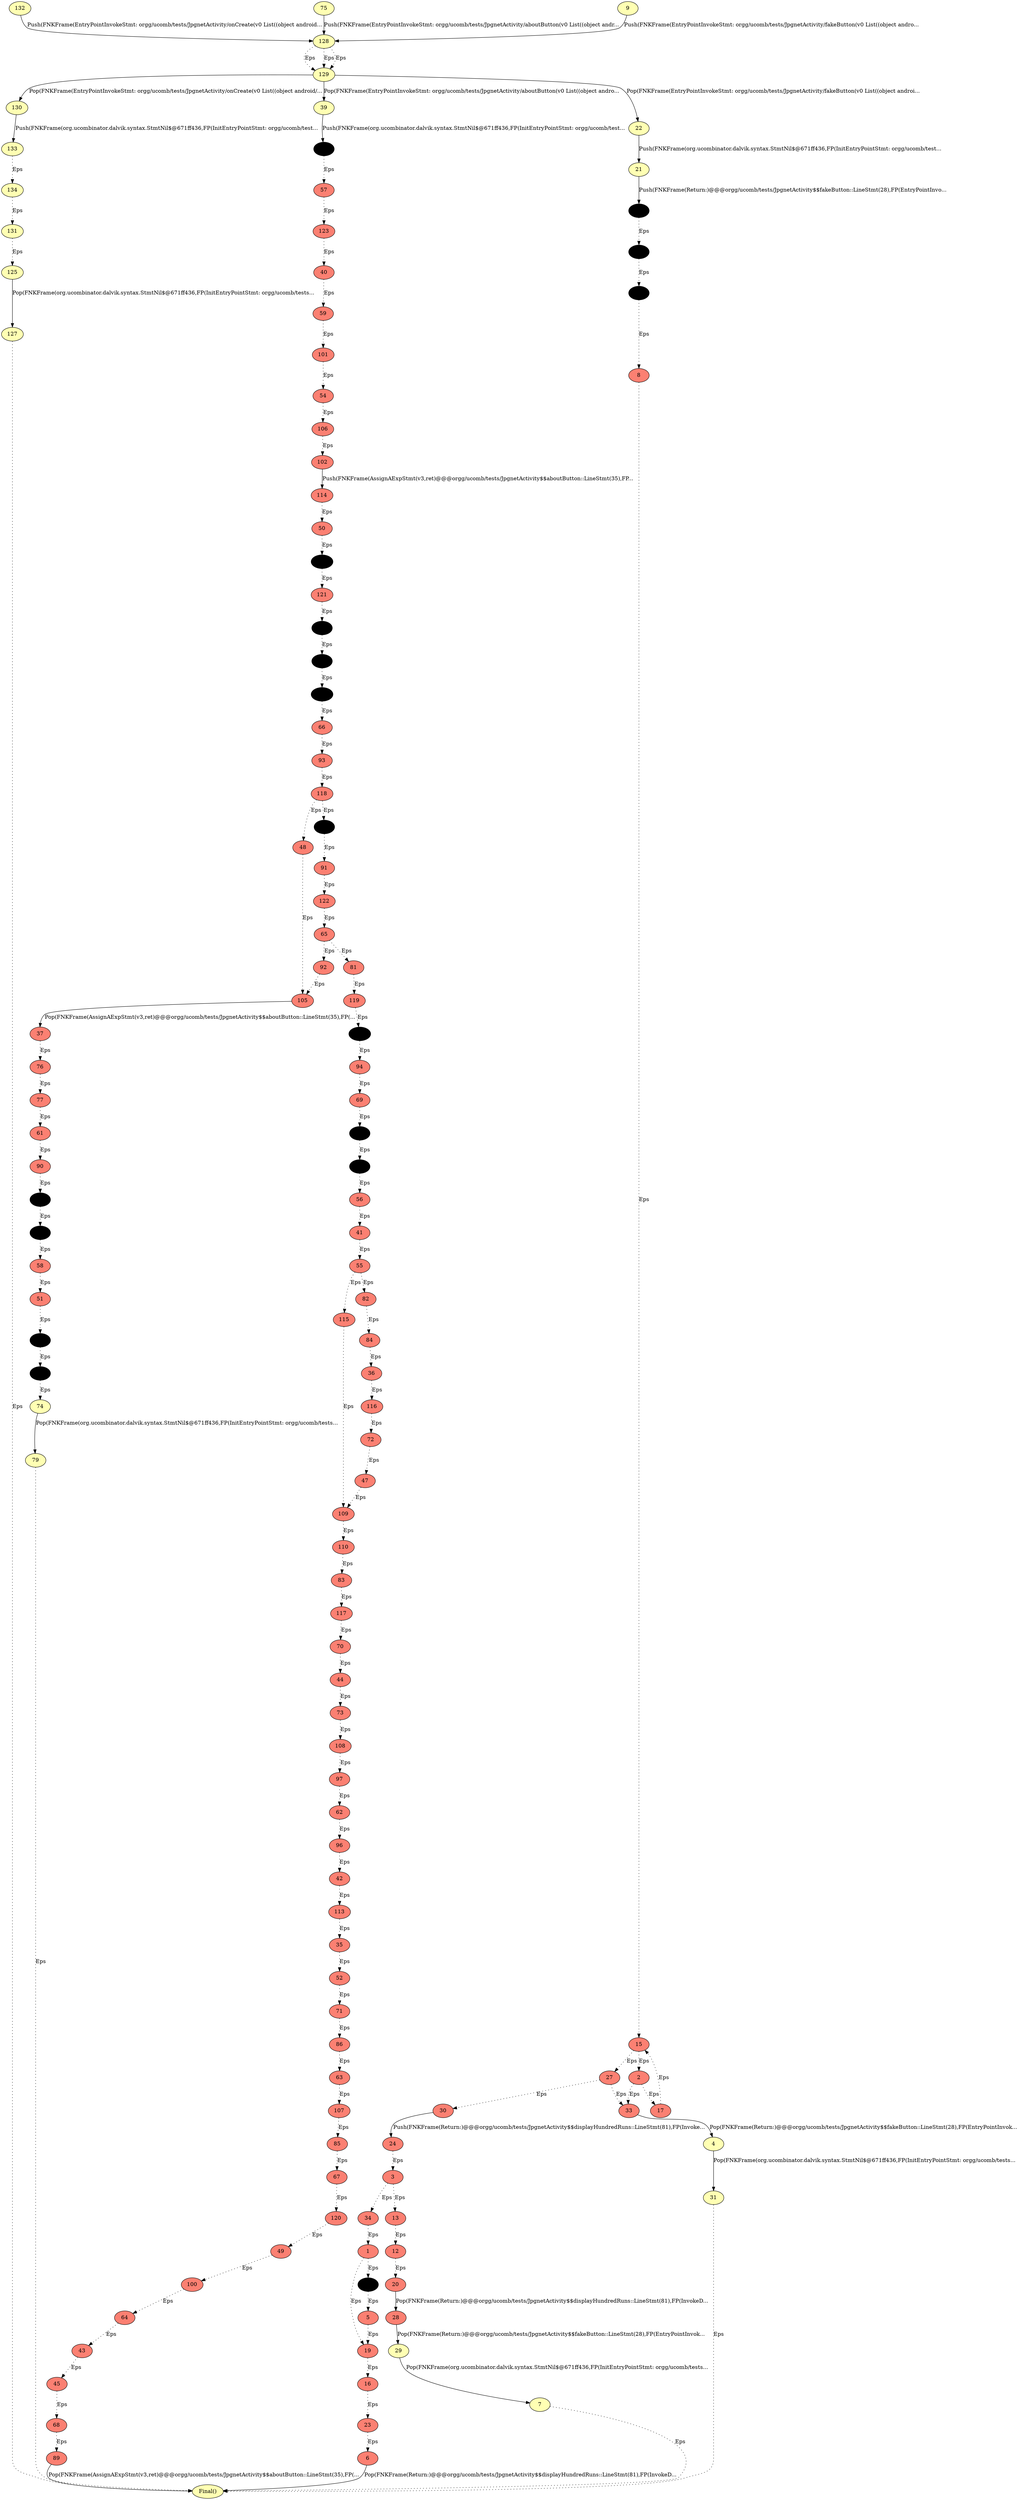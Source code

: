 digraph BST {
 
 "131" [style=filled, fillcolor=2, colorscheme=set312, URL="131.html"];
"125" [style=filled, fillcolor=2, colorscheme=set312, URL="125.html"];
"131" -> "125" [style=dotted,  label="Eps"];
"133" [style=filled, fillcolor=2, colorscheme=set312, URL="133.html"];
"134" [style=filled, fillcolor=2, colorscheme=set312, URL="134.html"];
"133" -> "134" [style=dotted,  label="Eps"];
"129" [style=filled, fillcolor=2, colorscheme=set312, URL="129.html"];
"130" [style=filled, fillcolor=2, colorscheme=set312, URL="130.html"];
"129" -> "130" [  label="Pop(FNKFrame(EntryPointInvokeStmt: orgg/ucomb/tests/JpgnetActivity/onCreate(v0 List((object android/..."];
"130" [style=filled, fillcolor=2, colorscheme=set312, URL="130.html"];
"133" [style=filled, fillcolor=2, colorscheme=set312, URL="133.html"];
"130" -> "133" [  label="Push(FNKFrame(org.ucombinator.dalvik.syntax.StmtNil$@671ff436,FP(InitEntryPointStmt: orgg/ucomb/test..."];
"127" [style=filled, fillcolor=2, colorscheme=set312, URL="127.html"];
"Final()" [style=filled, fillcolor=2, colorscheme=set312, URL="126.html"];
"127" -> "Final()" [style=dotted,  label="Eps"];
"134" [style=filled, fillcolor=2, colorscheme=set312, URL="134.html"];
"131" [style=filled, fillcolor=2, colorscheme=set312, URL="131.html"];
"134" -> "131" [style=dotted,  label="Eps"];
"125" [style=filled, fillcolor=2, colorscheme=set312, URL="125.html"];
"127" [style=filled, fillcolor=2, colorscheme=set312, URL="127.html"];
"125" -> "127" [  label="Pop(FNKFrame(org.ucombinator.dalvik.syntax.StmtNil$@671ff436,FP(InitEntryPointStmt: orgg/ucomb/tests..."];
"132" [style=filled, fillcolor=2, colorscheme=set312, URL="132.html"];
"128" [style=filled, fillcolor=2, colorscheme=set312, URL="128.html"];
"132" -> "128" [  label="Push(FNKFrame(EntryPointInvokeStmt: orgg/ucomb/tests/JpgnetActivity/onCreate(v0 List((object android..."];
"128" [style=filled, fillcolor=2, colorscheme=set312, URL="128.html"];
"129" [style=filled, fillcolor=2, colorscheme=set312, URL="129.html"];
"128" -> "129" [style=dotted,  label="Eps"];
"36" [style=filled, fillcolor=4, colorscheme=set312, URL="36.html"];
"116" [style=filled, fillcolor=4, colorscheme=set312, URL="116.html"];
"36" -> "116" [style=dotted,  label="Eps"];
"102" [style=filled, fillcolor=4, colorscheme=set312, URL="102.html"];
"114" [style=filled, fillcolor=4, colorscheme=set312, URL="114.html"];
"102" -> "114" [  label="Push(FNKFrame(AssignAExpStmt(v3,ret)@@@orgg/ucomb/tests/JpgnetActivity$$aboutButton::LineStmt(35),FP..."];
"91" [style=filled, fillcolor=4, colorscheme=set312, URL="91.html"];
"122" [style=filled, fillcolor=4, colorscheme=set312, URL="122.html"];
"91" -> "122" [style=dotted,  label="Eps"];
"37" [style=filled, fillcolor=4, colorscheme=set312, URL="37.html"];
"76" [style=filled, fillcolor=4, colorscheme=set312, URL="76.html"];
"37" -> "76" [style=dotted,  label="Eps"];
"35" [style=filled, fillcolor=4, colorscheme=set312, URL="35.html"];
"52" [style=filled, fillcolor=4, colorscheme=set312, URL="52.html"];
"35" -> "52" [style=dotted,  label="Eps"];
"49" [style=filled, fillcolor=4, colorscheme=set312, URL="49.html"];
"100" [style=filled, fillcolor=4, colorscheme=set312, URL="100.html"];
"49" -> "100" [style=dotted,  label="Eps"];
"109" [style=filled, fillcolor=4, colorscheme=set312, URL="109.html"];
"110" [style=filled, fillcolor=4, colorscheme=set312, URL="110.html"];
"109" -> "110" [style=dotted,  label="Eps"];
"44" [style=filled, fillcolor=4, colorscheme=set312, URL="44.html"];
"73" [style=filled, fillcolor=4, colorscheme=set312, URL="73.html"];
"44" -> "73" [style=dotted,  label="Eps"];
"55" [style=filled, fillcolor=4, colorscheme=set312, URL="55.html"];
"82" [style=filled, fillcolor=4, colorscheme=set312, URL="82.html"];
"55" -> "82" [style=dotted,  label="Eps"];
"86" [style=filled, fillcolor=4, colorscheme=set312, URL="86.html"];
"63" [style=filled, fillcolor=4, colorscheme=set312, URL="63.html"];
"86" -> "63" [style=dotted,  label="Eps"];
"55" [style=filled, fillcolor=4, colorscheme=set312, URL="55.html"];
"115" [style=filled, fillcolor=4, colorscheme=set312, URL="115.html"];
"55" -> "115" [style=dotted,  label="Eps"];
"38" [style=filled, fillcolor=red, colorscheme=set312, URL="38.html"];
"58" [style=filled, fillcolor=4, colorscheme=set312, URL="58.html"];
"38" -> "58" [style=dotted,  label="Eps"];
"65" [style=filled, fillcolor=4, colorscheme=set312, URL="65.html"];
"81" [style=filled, fillcolor=4, colorscheme=set312, URL="81.html"];
"65" -> "81" [style=dotted,  label="Eps"];
"83" [style=filled, fillcolor=4, colorscheme=set312, URL="83.html"];
"117" [style=filled, fillcolor=4, colorscheme=set312, URL="117.html"];
"83" -> "117" [style=dotted,  label="Eps"];
"62" [style=filled, fillcolor=4, colorscheme=set312, URL="62.html"];
"96" [style=filled, fillcolor=4, colorscheme=set312, URL="96.html"];
"62" -> "96" [style=dotted,  label="Eps"];
"115" [style=filled, fillcolor=4, colorscheme=set312, URL="115.html"];
"109" [style=filled, fillcolor=4, colorscheme=set312, URL="109.html"];
"115" -> "109" [style=dotted,  label="Eps"];
"70" [style=filled, fillcolor=4, colorscheme=set312, URL="70.html"];
"44" [style=filled, fillcolor=4, colorscheme=set312, URL="44.html"];
"70" -> "44" [style=dotted,  label="Eps"];
"113" [style=filled, fillcolor=4, colorscheme=set312, URL="113.html"];
"35" [style=filled, fillcolor=4, colorscheme=set312, URL="35.html"];
"113" -> "35" [style=dotted,  label="Eps"];
"87" [style=filled, fillcolor=red, colorscheme=set312, URL="87.html"];
"111" [style=filled, fillcolor=red, colorscheme=set312, URL="111.html"];
"87" -> "111" [style=dotted,  label="Eps"];
"80" [style=filled, fillcolor=red, colorscheme=set312, URL="80.html"];
"91" [style=filled, fillcolor=4, colorscheme=set312, URL="91.html"];
"80" -> "91" [style=dotted,  label="Eps"];
"39" [style=filled, fillcolor=2, colorscheme=set312, URL="39.html"];
"88" [style=filled, fillcolor=red, colorscheme=set312, URL="88.html"];
"39" -> "88" [  label="Push(FNKFrame(org.ucombinator.dalvik.syntax.StmtNil$@671ff436,FP(InitEntryPointStmt: orgg/ucomb/test..."];
"45" [style=filled, fillcolor=4, colorscheme=set312, URL="45.html"];
"68" [style=filled, fillcolor=4, colorscheme=set312, URL="68.html"];
"45" -> "68" [style=dotted,  label="Eps"];
"82" [style=filled, fillcolor=4, colorscheme=set312, URL="82.html"];
"84" [style=filled, fillcolor=4, colorscheme=set312, URL="84.html"];
"82" -> "84" [style=dotted,  label="Eps"];
"60" [style=filled, fillcolor=red, colorscheme=set312, URL="60.html"];
"38" [style=filled, fillcolor=red, colorscheme=set312, URL="38.html"];
"60" -> "38" [style=dotted,  label="Eps"];
"96" [style=filled, fillcolor=4, colorscheme=set312, URL="96.html"];
"42" [style=filled, fillcolor=4, colorscheme=set312, URL="42.html"];
"96" -> "42" [style=dotted,  label="Eps"];
"123" [style=filled, fillcolor=4, colorscheme=set312, URL="123.html"];
"40" [style=filled, fillcolor=4, colorscheme=set312, URL="40.html"];
"123" -> "40" [style=dotted,  label="Eps"];
"114" [style=filled, fillcolor=4, colorscheme=set312, URL="114.html"];
"50" [style=filled, fillcolor=4, colorscheme=set312, URL="50.html"];
"114" -> "50" [style=dotted,  label="Eps"];
"88" [style=filled, fillcolor=red, colorscheme=set312, URL="88.html"];
"57" [style=filled, fillcolor=4, colorscheme=set312, URL="57.html"];
"88" -> "57" [style=dotted,  label="Eps"];
"93" [style=filled, fillcolor=4, colorscheme=set312, URL="93.html"];
"118" [style=filled, fillcolor=4, colorscheme=set312, URL="118.html"];
"93" -> "118" [style=dotted,  label="Eps"];
"52" [style=filled, fillcolor=4, colorscheme=set312, URL="52.html"];
"71" [style=filled, fillcolor=4, colorscheme=set312, URL="71.html"];
"52" -> "71" [style=dotted,  label="Eps"];
"105" [style=filled, fillcolor=4, colorscheme=set312, URL="105.html"];
"37" [style=filled, fillcolor=4, colorscheme=set312, URL="37.html"];
"105" -> "37" [  label="Pop(FNKFrame(AssignAExpStmt(v3,ret)@@@orgg/ucomb/tests/JpgnetActivity$$aboutButton::LineStmt(35),FP(..."];
"57" [style=filled, fillcolor=4, colorscheme=set312, URL="57.html"];
"123" [style=filled, fillcolor=4, colorscheme=set312, URL="123.html"];
"57" -> "123" [style=dotted,  label="Eps"];
"97" [style=filled, fillcolor=4, colorscheme=set312, URL="97.html"];
"62" [style=filled, fillcolor=4, colorscheme=set312, URL="62.html"];
"97" -> "62" [style=dotted,  label="Eps"];
"118" [style=filled, fillcolor=4, colorscheme=set312, URL="118.html"];
"80" [style=filled, fillcolor=red, colorscheme=set312, URL="80.html"];
"118" -> "80" [style=dotted,  label="Eps"];
"41" [style=filled, fillcolor=4, colorscheme=set312, URL="41.html"];
"55" [style=filled, fillcolor=4, colorscheme=set312, URL="55.html"];
"41" -> "55" [style=dotted,  label="Eps"];
"99" [style=filled, fillcolor=red, colorscheme=set312, URL="99.html"];
"74" [style=filled, fillcolor=2, colorscheme=set312, URL="74.html"];
"99" -> "74" [style=dotted,  label="Eps"];
"121" [style=filled, fillcolor=4, colorscheme=set312, URL="121.html"];
"46" [style=filled, fillcolor=red, colorscheme=set312, URL="46.html"];
"121" -> "46" [style=dotted,  label="Eps"];
"66" [style=filled, fillcolor=4, colorscheme=set312, URL="66.html"];
"93" [style=filled, fillcolor=4, colorscheme=set312, URL="93.html"];
"66" -> "93" [style=dotted,  label="Eps"];
"129" [style=filled, fillcolor=2, colorscheme=set312, URL="129.html"];
"39" [style=filled, fillcolor=2, colorscheme=set312, URL="39.html"];
"129" -> "39" [  label="Pop(FNKFrame(EntryPointInvokeStmt: orgg/ucomb/tests/JpgnetActivity/aboutButton(v0 List((object andro..."];
"72" [style=filled, fillcolor=4, colorscheme=set312, URL="72.html"];
"47" [style=filled, fillcolor=4, colorscheme=set312, URL="47.html"];
"72" -> "47" [style=dotted,  label="Eps"];
"75" [style=filled, fillcolor=2, colorscheme=set312, URL="75.html"];
"128" [style=filled, fillcolor=2, colorscheme=set312, URL="128.html"];
"75" -> "128" [  label="Push(FNKFrame(EntryPointInvokeStmt: orgg/ucomb/tests/JpgnetActivity/aboutButton(v0 List((object andr..."];
"117" [style=filled, fillcolor=4, colorscheme=set312, URL="117.html"];
"70" [style=filled, fillcolor=4, colorscheme=set312, URL="70.html"];
"117" -> "70" [style=dotted,  label="Eps"];
"118" [style=filled, fillcolor=4, colorscheme=set312, URL="118.html"];
"48" [style=filled, fillcolor=4, colorscheme=set312, URL="48.html"];
"118" -> "48" [style=dotted,  label="Eps"];
"46" [style=filled, fillcolor=red, colorscheme=set312, URL="46.html"];
"87" [style=filled, fillcolor=red, colorscheme=set312, URL="87.html"];
"46" -> "87" [style=dotted,  label="Eps"];
"95" [style=filled, fillcolor=red, colorscheme=set312, URL="95.html"];
"98" [style=filled, fillcolor=red, colorscheme=set312, URL="98.html"];
"95" -> "98" [style=dotted,  label="Eps"];
"73" [style=filled, fillcolor=4, colorscheme=set312, URL="73.html"];
"108" [style=filled, fillcolor=4, colorscheme=set312, URL="108.html"];
"73" -> "108" [style=dotted,  label="Eps"];
"76" [style=filled, fillcolor=4, colorscheme=set312, URL="76.html"];
"77" [style=filled, fillcolor=4, colorscheme=set312, URL="77.html"];
"76" -> "77" [style=dotted,  label="Eps"];
"110" [style=filled, fillcolor=4, colorscheme=set312, URL="110.html"];
"83" [style=filled, fillcolor=4, colorscheme=set312, URL="83.html"];
"110" -> "83" [style=dotted,  label="Eps"];
"53" [style=filled, fillcolor=red, colorscheme=set312, URL="53.html"];
"99" [style=filled, fillcolor=red, colorscheme=set312, URL="99.html"];
"53" -> "99" [style=dotted,  label="Eps"];
"77" [style=filled, fillcolor=4, colorscheme=set312, URL="77.html"];
"61" [style=filled, fillcolor=4, colorscheme=set312, URL="61.html"];
"77" -> "61" [style=dotted,  label="Eps"];
"94" [style=filled, fillcolor=4, colorscheme=set312, URL="94.html"];
"69" [style=filled, fillcolor=4, colorscheme=set312, URL="69.html"];
"94" -> "69" [style=dotted,  label="Eps"];
"40" [style=filled, fillcolor=4, colorscheme=set312, URL="40.html"];
"59" [style=filled, fillcolor=4, colorscheme=set312, URL="59.html"];
"40" -> "59" [style=dotted,  label="Eps"];
"51" [style=filled, fillcolor=4, colorscheme=set312, URL="51.html"];
"53" [style=filled, fillcolor=red, colorscheme=set312, URL="53.html"];
"51" -> "53" [style=dotted,  label="Eps"];
"84" [style=filled, fillcolor=4, colorscheme=set312, URL="84.html"];
"36" [style=filled, fillcolor=4, colorscheme=set312, URL="36.html"];
"84" -> "36" [style=dotted,  label="Eps"];
"92" [style=filled, fillcolor=4, colorscheme=set312, URL="92.html"];
"105" [style=filled, fillcolor=4, colorscheme=set312, URL="105.html"];
"92" -> "105" [style=dotted,  label="Eps"];
"108" [style=filled, fillcolor=4, colorscheme=set312, URL="108.html"];
"97" [style=filled, fillcolor=4, colorscheme=set312, URL="97.html"];
"108" -> "97" [style=dotted,  label="Eps"];
"54" [style=filled, fillcolor=4, colorscheme=set312, URL="54.html"];
"106" [style=filled, fillcolor=4, colorscheme=set312, URL="106.html"];
"54" -> "106" [style=dotted,  label="Eps"];
"124" [style=filled, fillcolor=red, colorscheme=set312, URL="124.html"];
"94" [style=filled, fillcolor=4, colorscheme=set312, URL="94.html"];
"124" -> "94" [style=dotted,  label="Eps"];
"116" [style=filled, fillcolor=4, colorscheme=set312, URL="116.html"];
"72" [style=filled, fillcolor=4, colorscheme=set312, URL="72.html"];
"116" -> "72" [style=dotted,  label="Eps"];
"74" [style=filled, fillcolor=2, colorscheme=set312, URL="74.html"];
"79" [style=filled, fillcolor=2, colorscheme=set312, URL="79.html"];
"74" -> "79" [  label="Pop(FNKFrame(org.ucombinator.dalvik.syntax.StmtNil$@671ff436,FP(InitEntryPointStmt: orgg/ucomb/tests..."];
"107" [style=filled, fillcolor=4, colorscheme=set312, URL="107.html"];
"85" [style=filled, fillcolor=4, colorscheme=set312, URL="85.html"];
"107" -> "85" [style=dotted,  label="Eps"];
"98" [style=filled, fillcolor=red, colorscheme=set312, URL="98.html"];
"56" [style=filled, fillcolor=4, colorscheme=set312, URL="56.html"];
"98" -> "56" [style=dotted,  label="Eps"];
"120" [style=filled, fillcolor=4, colorscheme=set312, URL="120.html"];
"49" [style=filled, fillcolor=4, colorscheme=set312, URL="49.html"];
"120" -> "49" [style=dotted,  label="Eps"];
"58" [style=filled, fillcolor=4, colorscheme=set312, URL="58.html"];
"51" [style=filled, fillcolor=4, colorscheme=set312, URL="51.html"];
"58" -> "51" [style=dotted,  label="Eps"];
"64" [style=filled, fillcolor=4, colorscheme=set312, URL="64.html"];
"43" [style=filled, fillcolor=4, colorscheme=set312, URL="43.html"];
"64" -> "43" [style=dotted,  label="Eps"];
"69" [style=filled, fillcolor=4, colorscheme=set312, URL="69.html"];
"95" [style=filled, fillcolor=red, colorscheme=set312, URL="95.html"];
"69" -> "95" [style=dotted,  label="Eps"];
"42" [style=filled, fillcolor=4, colorscheme=set312, URL="42.html"];
"113" [style=filled, fillcolor=4, colorscheme=set312, URL="113.html"];
"42" -> "113" [style=dotted,  label="Eps"];
"90" [style=filled, fillcolor=4, colorscheme=set312, URL="90.html"];
"60" [style=filled, fillcolor=red, colorscheme=set312, URL="60.html"];
"90" -> "60" [style=dotted,  label="Eps"];
"50" [style=filled, fillcolor=4, colorscheme=set312, URL="50.html"];
"112" [style=filled, fillcolor=red, colorscheme=set312, URL="112.html"];
"50" -> "112" [style=dotted,  label="Eps"];
"71" [style=filled, fillcolor=4, colorscheme=set312, URL="71.html"];
"86" [style=filled, fillcolor=4, colorscheme=set312, URL="86.html"];
"71" -> "86" [style=dotted,  label="Eps"];
"89" [style=filled, fillcolor=4, colorscheme=set312, URL="89.html"];
"Final()" [style=filled, fillcolor=2, colorscheme=set312, URL="126.html"];
"89" -> "Final()" [  label="Pop(FNKFrame(AssignAExpStmt(v3,ret)@@@orgg/ucomb/tests/JpgnetActivity$$aboutButton::LineStmt(35),FP(..."];
"48" [style=filled, fillcolor=4, colorscheme=set312, URL="48.html"];
"105" [style=filled, fillcolor=4, colorscheme=set312, URL="105.html"];
"48" -> "105" [style=dotted,  label="Eps"];
"59" [style=filled, fillcolor=4, colorscheme=set312, URL="59.html"];
"101" [style=filled, fillcolor=4, colorscheme=set312, URL="101.html"];
"59" -> "101" [style=dotted,  label="Eps"];
"47" [style=filled, fillcolor=4, colorscheme=set312, URL="47.html"];
"109" [style=filled, fillcolor=4, colorscheme=set312, URL="109.html"];
"47" -> "109" [style=dotted,  label="Eps"];
"112" [style=filled, fillcolor=red, colorscheme=set312, URL="112.html"];
"121" [style=filled, fillcolor=4, colorscheme=set312, URL="121.html"];
"112" -> "121" [style=dotted,  label="Eps"];
"65" [style=filled, fillcolor=4, colorscheme=set312, URL="65.html"];
"92" [style=filled, fillcolor=4, colorscheme=set312, URL="92.html"];
"65" -> "92" [style=dotted,  label="Eps"];
"101" [style=filled, fillcolor=4, colorscheme=set312, URL="101.html"];
"54" [style=filled, fillcolor=4, colorscheme=set312, URL="54.html"];
"101" -> "54" [style=dotted,  label="Eps"];
"67" [style=filled, fillcolor=4, colorscheme=set312, URL="67.html"];
"120" [style=filled, fillcolor=4, colorscheme=set312, URL="120.html"];
"67" -> "120" [style=dotted,  label="Eps"];
"122" [style=filled, fillcolor=4, colorscheme=set312, URL="122.html"];
"65" [style=filled, fillcolor=4, colorscheme=set312, URL="65.html"];
"122" -> "65" [style=dotted,  label="Eps"];
"100" [style=filled, fillcolor=4, colorscheme=set312, URL="100.html"];
"64" [style=filled, fillcolor=4, colorscheme=set312, URL="64.html"];
"100" -> "64" [style=dotted,  label="Eps"];
"56" [style=filled, fillcolor=4, colorscheme=set312, URL="56.html"];
"41" [style=filled, fillcolor=4, colorscheme=set312, URL="41.html"];
"56" -> "41" [style=dotted,  label="Eps"];
"119" [style=filled, fillcolor=4, colorscheme=set312, URL="119.html"];
"124" [style=filled, fillcolor=red, colorscheme=set312, URL="124.html"];
"119" -> "124" [style=dotted,  label="Eps"];
"63" [style=filled, fillcolor=4, colorscheme=set312, URL="63.html"];
"107" [style=filled, fillcolor=4, colorscheme=set312, URL="107.html"];
"63" -> "107" [style=dotted,  label="Eps"];
"85" [style=filled, fillcolor=4, colorscheme=set312, URL="85.html"];
"67" [style=filled, fillcolor=4, colorscheme=set312, URL="67.html"];
"85" -> "67" [style=dotted,  label="Eps"];
"111" [style=filled, fillcolor=red, colorscheme=set312, URL="111.html"];
"66" [style=filled, fillcolor=4, colorscheme=set312, URL="66.html"];
"111" -> "66" [style=dotted,  label="Eps"];
"81" [style=filled, fillcolor=4, colorscheme=set312, URL="81.html"];
"119" [style=filled, fillcolor=4, colorscheme=set312, URL="119.html"];
"81" -> "119" [style=dotted,  label="Eps"];
"68" [style=filled, fillcolor=4, colorscheme=set312, URL="68.html"];
"89" [style=filled, fillcolor=4, colorscheme=set312, URL="89.html"];
"68" -> "89" [style=dotted,  label="Eps"];
"43" [style=filled, fillcolor=4, colorscheme=set312, URL="43.html"];
"45" [style=filled, fillcolor=4, colorscheme=set312, URL="45.html"];
"43" -> "45" [style=dotted,  label="Eps"];
"128" [style=filled, fillcolor=2, colorscheme=set312, URL="128.html"];
"129" [style=filled, fillcolor=2, colorscheme=set312, URL="129.html"];
"128" -> "129" [style=dotted,  label="Eps"];
"106" [style=filled, fillcolor=4, colorscheme=set312, URL="106.html"];
"102" [style=filled, fillcolor=4, colorscheme=set312, URL="102.html"];
"106" -> "102" [style=dotted,  label="Eps"];
"79" [style=filled, fillcolor=2, colorscheme=set312, URL="79.html"];
"Final()" [style=filled, fillcolor=2, colorscheme=set312, URL="126.html"];
"79" -> "Final()" [style=dotted,  label="Eps"];
"61" [style=filled, fillcolor=4, colorscheme=set312, URL="61.html"];
"90" [style=filled, fillcolor=4, colorscheme=set312, URL="90.html"];
"61" -> "90" [style=dotted,  label="Eps"];
"19" [style=filled, fillcolor=4, colorscheme=set312, URL="19.html"];
"16" [style=filled, fillcolor=4, colorscheme=set312, URL="16.html"];
"19" -> "16" [style=dotted,  label="Eps"];
"24" [style=filled, fillcolor=4, colorscheme=set312, URL="24.html"];
"3" [style=filled, fillcolor=4, colorscheme=set312, URL="3.html"];
"24" -> "3" [style=dotted,  label="Eps"];
"28" [style=filled, fillcolor=4, colorscheme=set312, URL="28.html"];
"29" [style=filled, fillcolor=2, colorscheme=set312, URL="29.html"];
"28" -> "29" [  label="Pop(FNKFrame(Return:)@@@orgg/ucomb/tests/JpgnetActivity$$fakeButton::LineStmt(28),FP(EntryPointInvok..."];
"17" [style=filled, fillcolor=4, colorscheme=set312, URL="17.html"];
"15" [style=filled, fillcolor=4, colorscheme=set312, URL="15.html"];
"17" -> "15" [style=dotted,  label="Eps"];
"20" [style=filled, fillcolor=4, colorscheme=set312, URL="20.html"];
"28" [style=filled, fillcolor=4, colorscheme=set312, URL="28.html"];
"20" -> "28" [  label="Pop(FNKFrame(Return:)@@@orgg/ucomb/tests/JpgnetActivity$$displayHundredRuns::LineStmt(81),FP(InvokeD..."];
"7" [style=filled, fillcolor=2, colorscheme=set312, URL="7.html"];
"Final()" [style=filled, fillcolor=2, colorscheme=set312, URL="126.html"];
"7" -> "Final()" [style=dotted,  label="Eps"];
"3" [style=filled, fillcolor=4, colorscheme=set312, URL="3.html"];
"34" [style=filled, fillcolor=4, colorscheme=set312, URL="34.html"];
"3" -> "34" [style=dotted,  label="Eps"];
"31" [style=filled, fillcolor=2, colorscheme=set312, URL="31.html"];
"Final()" [style=filled, fillcolor=2, colorscheme=set312, URL="126.html"];
"31" -> "Final()" [style=dotted,  label="Eps"];
"32" [style=filled, fillcolor=red, colorscheme=set312, URL="32.html"];
"14" [style=filled, fillcolor=red, colorscheme=set312, URL="14.html"];
"32" -> "14" [style=dotted,  label="Eps"];
"21" [style=filled, fillcolor=2, colorscheme=set312, URL="21.html"];
"32" [style=filled, fillcolor=red, colorscheme=set312, URL="32.html"];
"21" -> "32" [  label="Push(FNKFrame(Return:)@@@orgg/ucomb/tests/JpgnetActivity$$fakeButton::LineStmt(28),FP(EntryPointInvo..."];
"23" [style=filled, fillcolor=4, colorscheme=set312, URL="23.html"];
"6" [style=filled, fillcolor=4, colorscheme=set312, URL="6.html"];
"23" -> "6" [style=dotted,  label="Eps"];
"4" [style=filled, fillcolor=2, colorscheme=set312, URL="4.html"];
"31" [style=filled, fillcolor=2, colorscheme=set312, URL="31.html"];
"4" -> "31" [  label="Pop(FNKFrame(org.ucombinator.dalvik.syntax.StmtNil$@671ff436,FP(InitEntryPointStmt: orgg/ucomb/tests..."];
"27" [style=filled, fillcolor=4, colorscheme=set312, URL="27.html"];
"30" [style=filled, fillcolor=4, colorscheme=set312, URL="30.html"];
"27" -> "30" [style=dotted,  label="Eps"];
"15" [style=filled, fillcolor=4, colorscheme=set312, URL="15.html"];
"2" [style=filled, fillcolor=4, colorscheme=set312, URL="2.html"];
"15" -> "2" [style=dotted,  label="Eps"];
"129" [style=filled, fillcolor=2, colorscheme=set312, URL="129.html"];
"22" [style=filled, fillcolor=2, colorscheme=set312, URL="22.html"];
"129" -> "22" [  label="Pop(FNKFrame(EntryPointInvokeStmt: orgg/ucomb/tests/JpgnetActivity/fakeButton(v0 List((object androi..."];
"9" [style=filled, fillcolor=2, colorscheme=set312, URL="9.html"];
"128" [style=filled, fillcolor=2, colorscheme=set312, URL="128.html"];
"9" -> "128" [  label="Push(FNKFrame(EntryPointInvokeStmt: orgg/ucomb/tests/JpgnetActivity/fakeButton(v0 List((object andro..."];
"33" [style=filled, fillcolor=4, colorscheme=set312, URL="33.html"];
"4" [style=filled, fillcolor=2, colorscheme=set312, URL="4.html"];
"33" -> "4" [  label="Pop(FNKFrame(Return:)@@@orgg/ucomb/tests/JpgnetActivity$$fakeButton::LineStmt(28),FP(EntryPointInvok..."];
"2" [style=filled, fillcolor=4, colorscheme=set312, URL="2.html"];
"17" [style=filled, fillcolor=4, colorscheme=set312, URL="17.html"];
"2" -> "17" [style=dotted,  label="Eps"];
"8" [style=filled, fillcolor=4, colorscheme=set312, URL="8.html"];
"15" [style=filled, fillcolor=4, colorscheme=set312, URL="15.html"];
"8" -> "15" [style=dotted,  label="Eps"];
"30" [style=filled, fillcolor=4, colorscheme=set312, URL="30.html"];
"24" [style=filled, fillcolor=4, colorscheme=set312, URL="24.html"];
"30" -> "24" [  label="Push(FNKFrame(Return:)@@@orgg/ucomb/tests/JpgnetActivity$$displayHundredRuns::LineStmt(81),FP(Invoke..."];
"6" [style=filled, fillcolor=4, colorscheme=set312, URL="6.html"];
"Final()" [style=filled, fillcolor=2, colorscheme=set312, URL="126.html"];
"6" -> "Final()" [  label="Pop(FNKFrame(Return:)@@@orgg/ucomb/tests/JpgnetActivity$$displayHundredRuns::LineStmt(81),FP(InvokeD..."];
"15" [style=filled, fillcolor=4, colorscheme=set312, URL="15.html"];
"27" [style=filled, fillcolor=4, colorscheme=set312, URL="27.html"];
"15" -> "27" [style=dotted,  label="Eps"];
"13" [style=filled, fillcolor=4, colorscheme=set312, URL="13.html"];
"12" [style=filled, fillcolor=4, colorscheme=set312, URL="12.html"];
"13" -> "12" [style=dotted,  label="Eps"];
"27" [style=filled, fillcolor=4, colorscheme=set312, URL="27.html"];
"33" [style=filled, fillcolor=4, colorscheme=set312, URL="33.html"];
"27" -> "33" [style=dotted,  label="Eps"];
"12" [style=filled, fillcolor=4, colorscheme=set312, URL="12.html"];
"20" [style=filled, fillcolor=4, colorscheme=set312, URL="20.html"];
"12" -> "20" [style=dotted,  label="Eps"];
"1" [style=filled, fillcolor=4, colorscheme=set312, URL="1.html"];
"19" [style=filled, fillcolor=4, colorscheme=set312, URL="19.html"];
"1" -> "19" [style=dotted,  label="Eps"];
"3" [style=filled, fillcolor=4, colorscheme=set312, URL="3.html"];
"13" [style=filled, fillcolor=4, colorscheme=set312, URL="13.html"];
"3" -> "13" [style=dotted,  label="Eps"];
"34" [style=filled, fillcolor=4, colorscheme=set312, URL="34.html"];
"1" [style=filled, fillcolor=4, colorscheme=set312, URL="1.html"];
"34" -> "1" [style=dotted,  label="Eps"];
"5" [style=filled, fillcolor=4, colorscheme=set312, URL="5.html"];
"19" [style=filled, fillcolor=4, colorscheme=set312, URL="19.html"];
"5" -> "19" [style=dotted,  label="Eps"];
"14" [style=filled, fillcolor=red, colorscheme=set312, URL="14.html"];
"10" [style=filled, fillcolor=red, colorscheme=set312, URL="10.html"];
"14" -> "10" [style=dotted,  label="Eps"];
"29" [style=filled, fillcolor=2, colorscheme=set312, URL="29.html"];
"7" [style=filled, fillcolor=2, colorscheme=set312, URL="7.html"];
"29" -> "7" [  label="Pop(FNKFrame(org.ucombinator.dalvik.syntax.StmtNil$@671ff436,FP(InitEntryPointStmt: orgg/ucomb/tests..."];
"2" [style=filled, fillcolor=4, colorscheme=set312, URL="2.html"];
"33" [style=filled, fillcolor=4, colorscheme=set312, URL="33.html"];
"2" -> "33" [style=dotted,  label="Eps"];
"11" [style=filled, fillcolor=red, colorscheme=set312, URL="11.html"];
"5" [style=filled, fillcolor=4, colorscheme=set312, URL="5.html"];
"11" -> "5" [style=dotted,  label="Eps"];
"16" [style=filled, fillcolor=4, colorscheme=set312, URL="16.html"];
"23" [style=filled, fillcolor=4, colorscheme=set312, URL="23.html"];
"16" -> "23" [style=dotted,  label="Eps"];
"22" [style=filled, fillcolor=2, colorscheme=set312, URL="22.html"];
"21" [style=filled, fillcolor=2, colorscheme=set312, URL="21.html"];
"22" -> "21" [  label="Push(FNKFrame(org.ucombinator.dalvik.syntax.StmtNil$@671ff436,FP(InitEntryPointStmt: orgg/ucomb/test..."];
"128" [style=filled, fillcolor=2, colorscheme=set312, URL="128.html"];
"129" [style=filled, fillcolor=2, colorscheme=set312, URL="129.html"];
"128" -> "129" [style=dotted,  label="Eps"];
"10" [style=filled, fillcolor=red, colorscheme=set312, URL="10.html"];
"8" [style=filled, fillcolor=4, colorscheme=set312, URL="8.html"];
"10" -> "8" [style=dotted,  label="Eps"];
"1" [style=filled, fillcolor=4, colorscheme=set312, URL="1.html"];
"11" [style=filled, fillcolor=red, colorscheme=set312, URL="11.html"];
"1" -> "11" [style=dotted,  label="Eps"];
}
